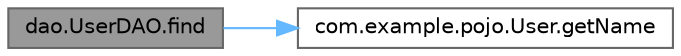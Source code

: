 digraph "dao.UserDAO.find"
{
 // LATEX_PDF_SIZE
  bgcolor="transparent";
  edge [fontname=Helvetica,fontsize=10,labelfontname=Helvetica,labelfontsize=10];
  node [fontname=Helvetica,fontsize=10,shape=box,height=0.2,width=0.4];
  rankdir="LR";
  Node1 [label="dao.UserDAO.find",height=0.2,width=0.4,color="gray40", fillcolor="grey60", style="filled", fontcolor="black",tooltip=" "];
  Node1 -> Node2 [color="steelblue1",style="solid"];
  Node2 [label="com.example.pojo.User.getName",height=0.2,width=0.4,color="grey40", fillcolor="white", style="filled",URL="$classcom_1_1example_1_1pojo_1_1_user.html#a3fdf29751d746e4f7b933c707b5216f9",tooltip=" "];
}
